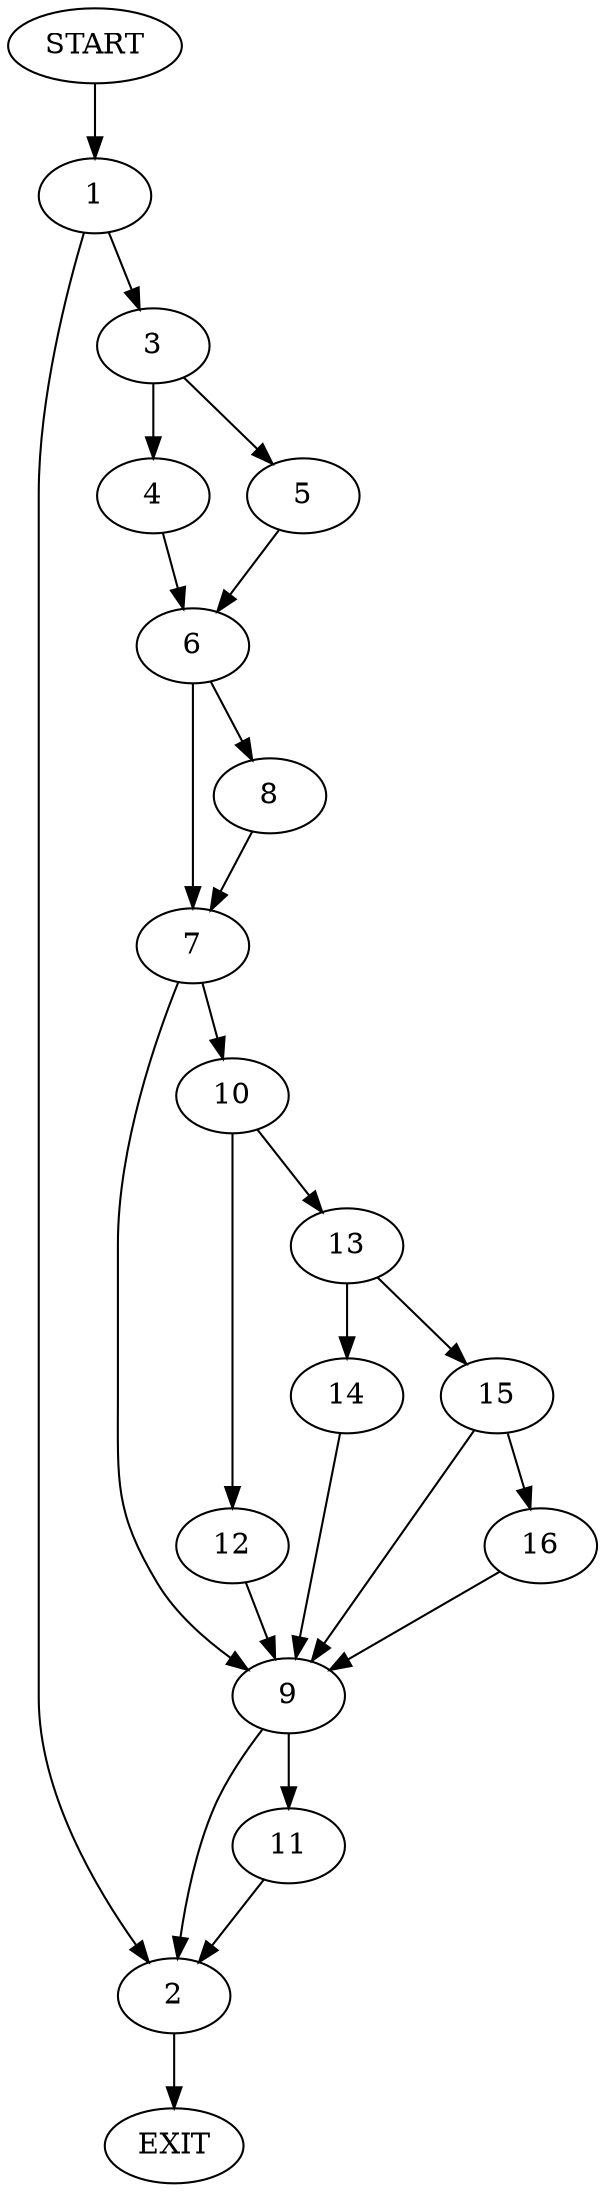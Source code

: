 digraph {
0 [label="START"]
17 [label="EXIT"]
0 -> 1
1 -> 2
1 -> 3
2 -> 17
3 -> 4
3 -> 5
5 -> 6
4 -> 6
6 -> 7
6 -> 8
7 -> 9
7 -> 10
8 -> 7
9 -> 11
9 -> 2
10 -> 12
10 -> 13
13 -> 14
13 -> 15
12 -> 9
15 -> 9
15 -> 16
14 -> 9
16 -> 9
11 -> 2
}
